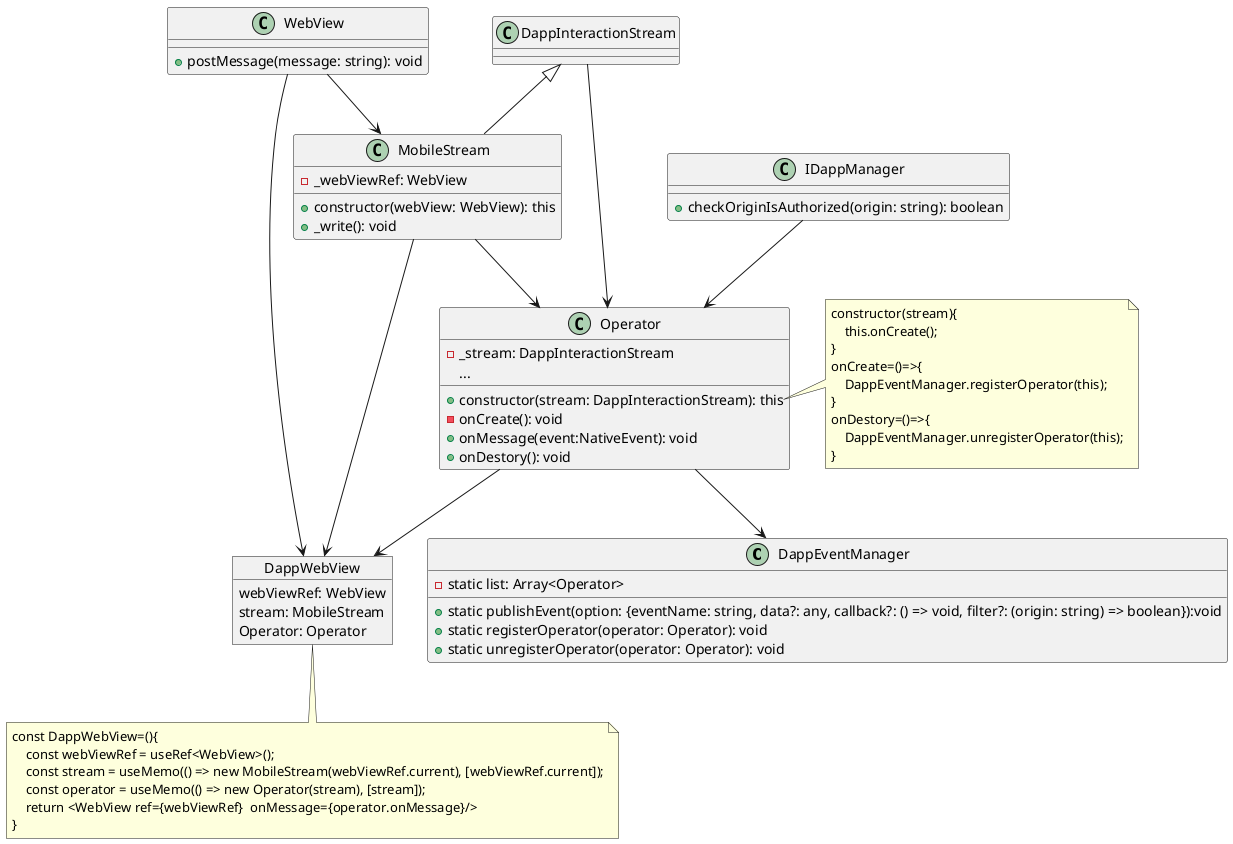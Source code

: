 @startuml adapter-2

class DappEventManager {
    - static list: Array<Operator>
    + static publishEvent(option: {eventName: string, data?: any, callback?: () => void, filter?: (origin: string) => boolean}):void
    + static registerOperator(operator: Operator): void
    + static unregisterOperator(operator: Operator): void
}

class Operator {
    - _stream: DappInteractionStream
    + constructor(stream: DappInteractionStream): this
    ...
    - onCreate(): void
    + onMessage(event:NativeEvent): void
    + onDestory(): void
   }

class WebView {
    + postMessage(message: string): void
}

class MobileStream extends DappInteractionStream{
    - _webViewRef: WebView
    + constructor(webView: WebView): this
    + _write(): void
}

class IDappManager {
    + checkOriginIsAuthorized(origin: string): boolean
}

Object DappWebView {
    webViewRef: WebView
    stream: MobileStream
    Operator: Operator
}

note right of Operator::constructor
constructor(stream){
    this.onCreate();
}
onCreate=()=>{
    DappEventManager.registerOperator(this);
}
onDestory=()=>{
    DappEventManager.unregisterOperator(this);
}
end note

note bottom of DappWebView
const DappWebView=(){
    const webViewRef = useRef<WebView>();
    const stream = useMemo(() => new MobileStream(webViewRef.current), [webViewRef.current]);
    const operator = useMemo(() => new Operator(stream), [stream]);
    return <WebView ref={webViewRef}  onMessage={operator.onMessage}/>
}
end note

Operator --> DappEventManager
WebView --> MobileStream
MobileStream --> Operator
DappInteractionStream --> Operator
IDappManager --> Operator

WebView --> DappWebView
Operator --> DappWebView
MobileStream --> DappWebView

@enduml
